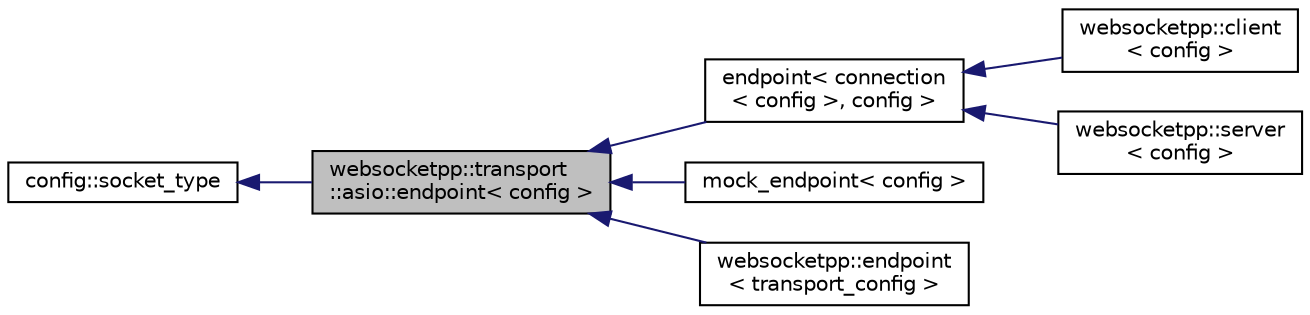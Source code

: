 digraph "websocketpp::transport::asio::endpoint&lt; config &gt;"
{
  edge [fontname="Helvetica",fontsize="10",labelfontname="Helvetica",labelfontsize="10"];
  node [fontname="Helvetica",fontsize="10",shape=record];
  rankdir="LR";
  Node0 [label="websocketpp::transport\l::asio::endpoint\< config \>",height=0.2,width=0.4,color="black", fillcolor="grey75", style="filled", fontcolor="black"];
  Node1 -> Node0 [dir="back",color="midnightblue",fontsize="10",style="solid",fontname="Helvetica"];
  Node1 [label="config::socket_type",height=0.2,width=0.4,color="black", fillcolor="white", style="filled",URL="$classwebsocketpp_1_1transport_1_1asio_1_1tls__socket_1_1endpoint.html",tooltip="TLS enabled Asio endpoint socket component. "];
  Node0 -> Node2 [dir="back",color="midnightblue",fontsize="10",style="solid",fontname="Helvetica"];
  Node2 [label="endpoint\< connection\l\< config \>, config \>",height=0.2,width=0.4,color="black", fillcolor="white", style="filled",URL="$classwebsocketpp_1_1endpoint.html"];
  Node2 -> Node3 [dir="back",color="midnightblue",fontsize="10",style="solid",fontname="Helvetica"];
  Node3 [label="websocketpp::client\l\< config \>",height=0.2,width=0.4,color="black", fillcolor="white", style="filled",URL="$classwebsocketpp_1_1client.html",tooltip="Client endpoint role based on the given config. "];
  Node2 -> Node4 [dir="back",color="midnightblue",fontsize="10",style="solid",fontname="Helvetica"];
  Node4 [label="websocketpp::server\l\< config \>",height=0.2,width=0.4,color="black", fillcolor="white", style="filled",URL="$classwebsocketpp_1_1server.html",tooltip="Server endpoint role based on the given config. "];
  Node0 -> Node5 [dir="back",color="midnightblue",fontsize="10",style="solid",fontname="Helvetica"];
  Node5 [label="mock_endpoint\< config \>",height=0.2,width=0.4,color="black", fillcolor="white", style="filled",URL="$structmock__endpoint.html"];
  Node0 -> Node6 [dir="back",color="midnightblue",fontsize="10",style="solid",fontname="Helvetica"];
  Node6 [label="websocketpp::endpoint\l\< transport_config \>",height=0.2,width=0.4,color="black", fillcolor="white", style="filled",URL="$classwebsocketpp_1_1endpoint.html",tooltip="Creates and manages connections associated with a WebSocket endpoint. "];
}
